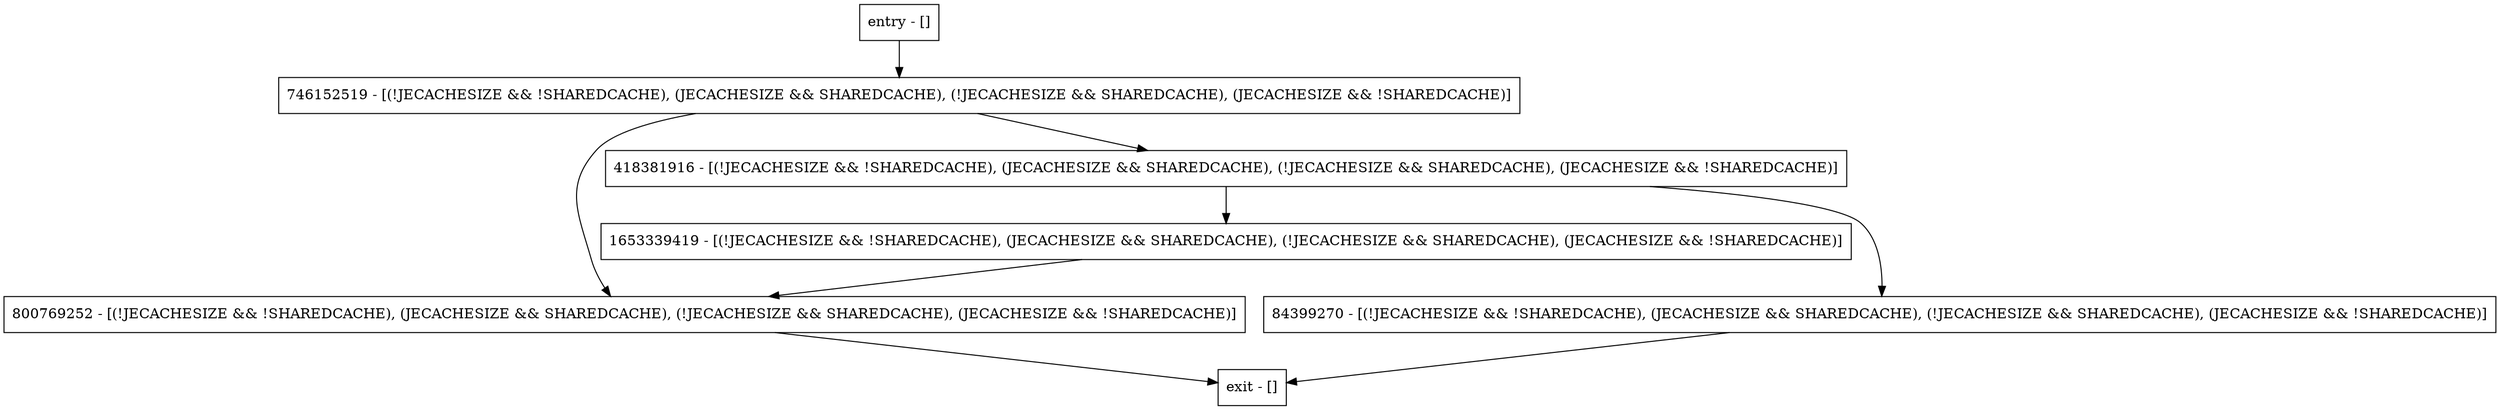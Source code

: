 digraph addToSharedCacheEnvs {
node [shape=record];
entry [label="entry - []"];
exit [label="exit - []"];
800769252 [label="800769252 - [(!JECACHESIZE && !SHAREDCACHE), (JECACHESIZE && SHAREDCACHE), (!JECACHESIZE && SHAREDCACHE), (JECACHESIZE && !SHAREDCACHE)]"];
746152519 [label="746152519 - [(!JECACHESIZE && !SHAREDCACHE), (JECACHESIZE && SHAREDCACHE), (!JECACHESIZE && SHAREDCACHE), (JECACHESIZE && !SHAREDCACHE)]"];
1653339419 [label="1653339419 - [(!JECACHESIZE && !SHAREDCACHE), (JECACHESIZE && SHAREDCACHE), (!JECACHESIZE && SHAREDCACHE), (JECACHESIZE && !SHAREDCACHE)]"];
418381916 [label="418381916 - [(!JECACHESIZE && !SHAREDCACHE), (JECACHESIZE && SHAREDCACHE), (!JECACHESIZE && SHAREDCACHE), (JECACHESIZE && !SHAREDCACHE)]"];
84399270 [label="84399270 - [(!JECACHESIZE && !SHAREDCACHE), (JECACHESIZE && SHAREDCACHE), (!JECACHESIZE && SHAREDCACHE), (JECACHESIZE && !SHAREDCACHE)]"];
entry;
exit;
entry -> 746152519;
800769252 -> exit;
746152519 -> 800769252;
746152519 -> 418381916;
1653339419 -> 800769252;
418381916 -> 1653339419;
418381916 -> 84399270;
84399270 -> exit;
}
